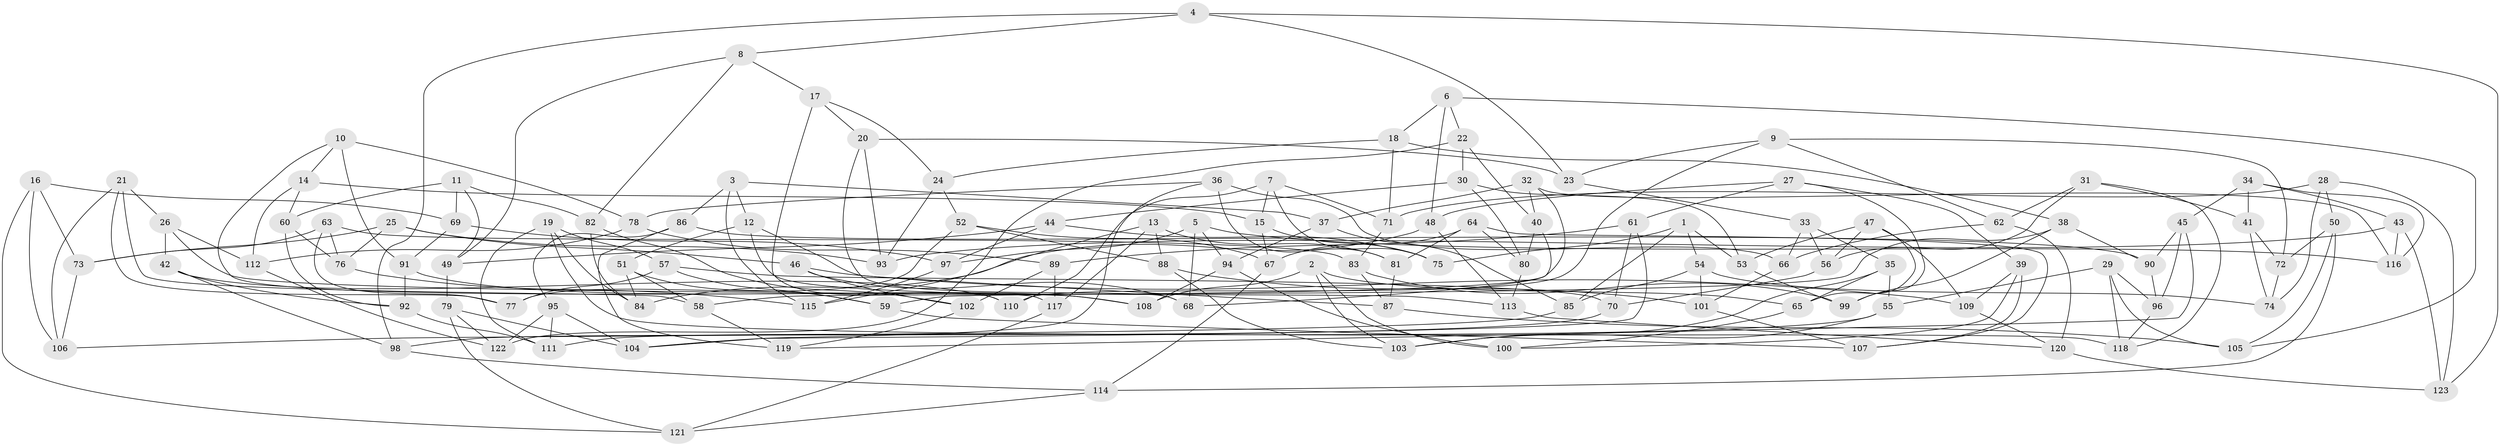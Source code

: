 // Generated by graph-tools (version 1.1) at 2025/57/03/09/25 04:57:34]
// undirected, 123 vertices, 246 edges
graph export_dot {
graph [start="1"]
  node [color=gray90,style=filled];
  1;
  2;
  3;
  4;
  5;
  6;
  7;
  8;
  9;
  10;
  11;
  12;
  13;
  14;
  15;
  16;
  17;
  18;
  19;
  20;
  21;
  22;
  23;
  24;
  25;
  26;
  27;
  28;
  29;
  30;
  31;
  32;
  33;
  34;
  35;
  36;
  37;
  38;
  39;
  40;
  41;
  42;
  43;
  44;
  45;
  46;
  47;
  48;
  49;
  50;
  51;
  52;
  53;
  54;
  55;
  56;
  57;
  58;
  59;
  60;
  61;
  62;
  63;
  64;
  65;
  66;
  67;
  68;
  69;
  70;
  71;
  72;
  73;
  74;
  75;
  76;
  77;
  78;
  79;
  80;
  81;
  82;
  83;
  84;
  85;
  86;
  87;
  88;
  89;
  90;
  91;
  92;
  93;
  94;
  95;
  96;
  97;
  98;
  99;
  100;
  101;
  102;
  103;
  104;
  105;
  106;
  107;
  108;
  109;
  110;
  111;
  112;
  113;
  114;
  115;
  116;
  117;
  118;
  119;
  120;
  121;
  122;
  123;
  1 -- 54;
  1 -- 53;
  1 -- 75;
  1 -- 85;
  2 -- 108;
  2 -- 65;
  2 -- 100;
  2 -- 103;
  3 -- 86;
  3 -- 115;
  3 -- 37;
  3 -- 12;
  4 -- 98;
  4 -- 8;
  4 -- 123;
  4 -- 23;
  5 -- 68;
  5 -- 94;
  5 -- 116;
  5 -- 97;
  6 -- 105;
  6 -- 22;
  6 -- 48;
  6 -- 18;
  7 -- 71;
  7 -- 75;
  7 -- 15;
  7 -- 110;
  8 -- 82;
  8 -- 17;
  8 -- 49;
  9 -- 110;
  9 -- 62;
  9 -- 72;
  9 -- 23;
  10 -- 78;
  10 -- 14;
  10 -- 91;
  10 -- 117;
  11 -- 60;
  11 -- 69;
  11 -- 82;
  11 -- 49;
  12 -- 108;
  12 -- 51;
  12 -- 87;
  13 -- 117;
  13 -- 81;
  13 -- 88;
  13 -- 115;
  14 -- 15;
  14 -- 112;
  14 -- 60;
  15 -- 67;
  15 -- 75;
  16 -- 73;
  16 -- 69;
  16 -- 121;
  16 -- 106;
  17 -- 110;
  17 -- 24;
  17 -- 20;
  18 -- 24;
  18 -- 71;
  18 -- 38;
  19 -- 111;
  19 -- 84;
  19 -- 57;
  19 -- 118;
  20 -- 68;
  20 -- 93;
  20 -- 23;
  21 -- 77;
  21 -- 106;
  21 -- 58;
  21 -- 26;
  22 -- 30;
  22 -- 122;
  22 -- 40;
  23 -- 33;
  24 -- 52;
  24 -- 93;
  25 -- 46;
  25 -- 76;
  25 -- 93;
  25 -- 73;
  26 -- 42;
  26 -- 113;
  26 -- 112;
  27 -- 99;
  27 -- 48;
  27 -- 39;
  27 -- 61;
  28 -- 74;
  28 -- 71;
  28 -- 123;
  28 -- 50;
  29 -- 96;
  29 -- 105;
  29 -- 55;
  29 -- 118;
  30 -- 80;
  30 -- 53;
  30 -- 44;
  31 -- 56;
  31 -- 118;
  31 -- 41;
  31 -- 62;
  32 -- 37;
  32 -- 116;
  32 -- 59;
  32 -- 40;
  33 -- 56;
  33 -- 66;
  33 -- 35;
  34 -- 41;
  34 -- 45;
  34 -- 116;
  34 -- 43;
  35 -- 103;
  35 -- 55;
  35 -- 65;
  36 -- 66;
  36 -- 81;
  36 -- 104;
  36 -- 78;
  37 -- 94;
  37 -- 85;
  38 -- 90;
  38 -- 58;
  38 -- 99;
  39 -- 100;
  39 -- 107;
  39 -- 109;
  40 -- 80;
  40 -- 68;
  41 -- 74;
  41 -- 72;
  42 -- 110;
  42 -- 92;
  42 -- 98;
  43 -- 93;
  43 -- 116;
  43 -- 123;
  44 -- 75;
  44 -- 49;
  44 -- 97;
  45 -- 90;
  45 -- 96;
  45 -- 119;
  46 -- 102;
  46 -- 109;
  46 -- 68;
  47 -- 65;
  47 -- 109;
  47 -- 53;
  47 -- 56;
  48 -- 113;
  48 -- 84;
  49 -- 79;
  50 -- 72;
  50 -- 114;
  50 -- 105;
  51 -- 58;
  51 -- 59;
  51 -- 84;
  52 -- 88;
  52 -- 77;
  52 -- 67;
  53 -- 99;
  54 -- 74;
  54 -- 101;
  54 -- 85;
  55 -- 103;
  55 -- 111;
  56 -- 70;
  57 -- 70;
  57 -- 77;
  57 -- 59;
  58 -- 119;
  59 -- 107;
  60 -- 92;
  60 -- 76;
  61 -- 89;
  61 -- 104;
  61 -- 70;
  62 -- 120;
  62 -- 66;
  63 -- 83;
  63 -- 73;
  63 -- 76;
  63 -- 77;
  64 -- 81;
  64 -- 67;
  64 -- 80;
  64 -- 107;
  65 -- 100;
  66 -- 101;
  67 -- 114;
  69 -- 97;
  69 -- 91;
  70 -- 98;
  71 -- 83;
  72 -- 74;
  73 -- 106;
  76 -- 115;
  78 -- 89;
  78 -- 112;
  79 -- 121;
  79 -- 104;
  79 -- 122;
  80 -- 113;
  81 -- 87;
  82 -- 102;
  82 -- 84;
  83 -- 99;
  83 -- 87;
  85 -- 106;
  86 -- 95;
  86 -- 119;
  86 -- 90;
  87 -- 105;
  88 -- 101;
  88 -- 103;
  89 -- 117;
  89 -- 102;
  90 -- 96;
  91 -- 92;
  91 -- 108;
  92 -- 111;
  94 -- 108;
  94 -- 100;
  95 -- 111;
  95 -- 104;
  95 -- 122;
  96 -- 118;
  97 -- 115;
  98 -- 114;
  101 -- 107;
  102 -- 119;
  109 -- 120;
  112 -- 122;
  113 -- 120;
  114 -- 121;
  117 -- 121;
  120 -- 123;
}
